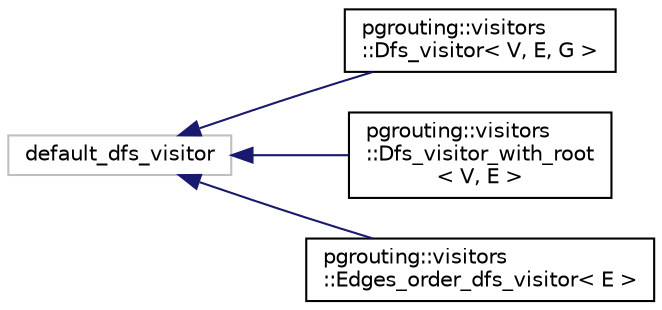 digraph "Graphical Class Hierarchy"
{
 // LATEX_PDF_SIZE
  edge [fontname="Helvetica",fontsize="10",labelfontname="Helvetica",labelfontsize="10"];
  node [fontname="Helvetica",fontsize="10",shape=record];
  rankdir="LR";
  Node154 [label="default_dfs_visitor",height=0.2,width=0.4,color="grey75", fillcolor="white", style="filled",tooltip=" "];
  Node154 -> Node0 [dir="back",color="midnightblue",fontsize="10",style="solid",fontname="Helvetica"];
  Node0 [label="pgrouting::visitors\l::Dfs_visitor\< V, E, G \>",height=0.2,width=0.4,color="black", fillcolor="white", style="filled",URL="$classpgrouting_1_1visitors_1_1Dfs__visitor.html",tooltip=" "];
  Node154 -> Node156 [dir="back",color="midnightblue",fontsize="10",style="solid",fontname="Helvetica"];
  Node156 [label="pgrouting::visitors\l::Dfs_visitor_with_root\l\< V, E \>",height=0.2,width=0.4,color="black", fillcolor="white", style="filled",URL="$classpgrouting_1_1visitors_1_1Dfs__visitor__with__root.html",tooltip=" "];
  Node154 -> Node157 [dir="back",color="midnightblue",fontsize="10",style="solid",fontname="Helvetica"];
  Node157 [label="pgrouting::visitors\l::Edges_order_dfs_visitor\< E \>",height=0.2,width=0.4,color="black", fillcolor="white", style="filled",URL="$classpgrouting_1_1visitors_1_1Edges__order__dfs__visitor.html",tooltip=" "];
}
